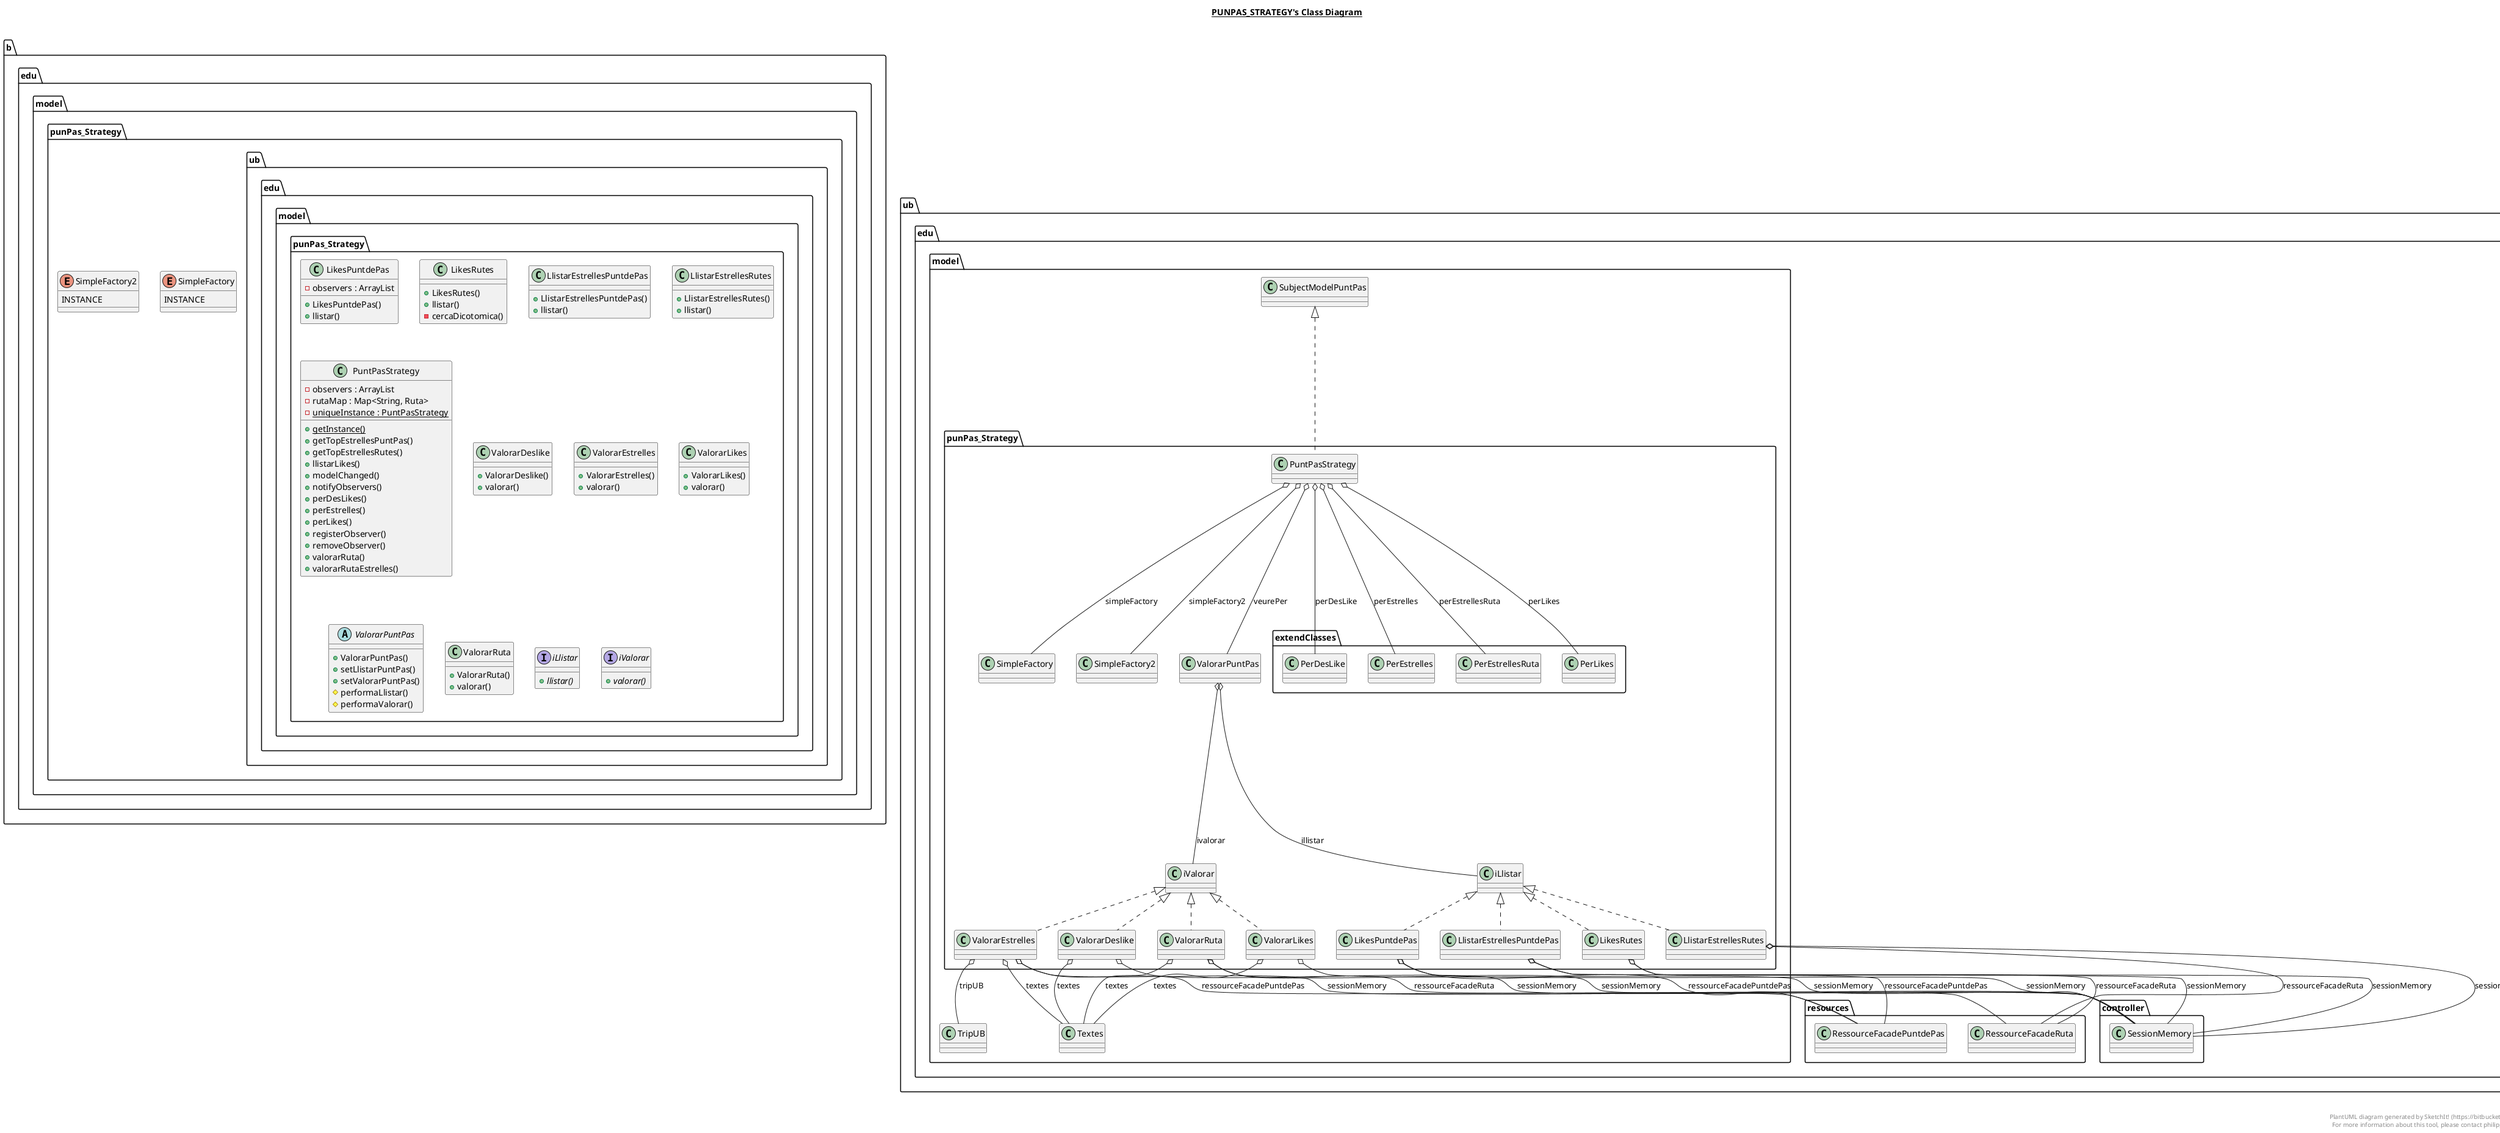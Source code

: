 @startuml

title __PUNPAS_STRATEGY's Class Diagram__\n


    namespace b.edu {
      namespace model {
        namespace punPas_Strategy {
          class ub.edu.model.punPas_Strategy.LikesPuntdePas {
              - observers : ArrayList
              + LikesPuntdePas()
              + llistar()
          }
        }
      }
    }

  

    namespace b.edu {
      namespace model {
        namespace punPas_Strategy {
          class ub.edu.model.punPas_Strategy.LikesRutes {
              + LikesRutes()
              + llistar()
              - cercaDicotomica()
          }
        }
      }
    }

  

    namespace b.edu {
      namespace model {
        namespace punPas_Strategy {
          class ub.edu.model.punPas_Strategy.LlistarEstrellesPuntdePas {
              + LlistarEstrellesPuntdePas()
              + llistar()
          }
        }
      }
    }

  

    namespace b.edu {
      namespace model {
        namespace punPas_Strategy {
          class ub.edu.model.punPas_Strategy.LlistarEstrellesRutes {
              + LlistarEstrellesRutes()
              + llistar()
          }
        }
      }
    }

  

    namespace b.edu {
      namespace model {
        namespace punPas_Strategy {
          class ub.edu.model.punPas_Strategy.PuntPasStrategy {
              - observers : ArrayList
              - rutaMap : Map<String, Ruta>
              {static} - uniqueInstance : PuntPasStrategy
              {static} + getInstance()
              + getTopEstrellesPuntPas()
              + getTopEstrellesRutes()
              + llistarLikes()
              + modelChanged()
              + notifyObservers()
              + perDesLikes()
              + perEstrelles()
              + perLikes()
              + registerObserver()
              + removeObserver()
              + valorarRuta()
              + valorarRutaEstrelles()
          }
        }
      }
    }

  

    namespace b.edu {
      namespace model {
        namespace punPas_Strategy {
          enum SimpleFactory {
            INSTANCE
          }
        }
      }
    }

  

    namespace b.edu {
      namespace model {
        namespace punPas_Strategy {
          enum SimpleFactory2 {
            INSTANCE
          }
        }
      }
    }



    namespace b.edu {
      namespace model {
        namespace punPas_Strategy {
          class ub.edu.model.punPas_Strategy.ValorarDeslike {
              + ValorarDeslike()
              + valorar()
          }
        }
      }
    }

    namespace b.edu {
      namespace model {
        namespace punPas_Strategy {
          class ub.edu.model.punPas_Strategy.ValorarEstrelles {
              + ValorarEstrelles()
              + valorar()
          }
        }
      }
    }

    namespace b.edu {
      namespace model {
        namespace punPas_Strategy {
          class ub.edu.model.punPas_Strategy.ValorarLikes {
              + ValorarLikes()
              + valorar()
          }
        }
      }
    }

    namespace b.edu {
      namespace model {
        namespace punPas_Strategy {
          abstract class ub.edu.model.punPas_Strategy.ValorarPuntPas {
              + ValorarPuntPas()
              + setLlistarPuntPas()
              + setValorarPuntPas()
              # performaLlistar()
              # performaValorar()
          }
        }
      }
    }

    namespace b.edu {
      namespace model {
        namespace punPas_Strategy {
          class ub.edu.model.punPas_Strategy.ValorarRuta {
              + ValorarRuta()
              + valorar()
          }
        }
      }
    }

    namespace b.edu {
      namespace model {
        namespace punPas_Strategy {
          interface ub.edu.model.punPas_Strategy.iLlistar {
              {abstract} + llistar()
          }
        }
      }
    }

    namespace b.edu {
      namespace model {
        namespace punPas_Strategy {
          interface ub.edu.model.punPas_Strategy.iValorar {
              {abstract} + valorar()
          }
        }
      }
    }

  

  ub.edu.model.punPas_Strategy.LikesPuntdePas .up.|> ub.edu.model.punPas_Strategy.iLlistar
  ub.edu.model.punPas_Strategy.LikesPuntdePas o-- ub.edu.resources.RessourceFacadePuntdePas : ressourceFacadePuntdePas
  ub.edu.model.punPas_Strategy.LikesPuntdePas o-- ub.edu.controller.SessionMemory : sessionMemory
  ub.edu.model.punPas_Strategy.LikesRutes .up.|> ub.edu.model.punPas_Strategy.iLlistar
  ub.edu.model.punPas_Strategy.LikesRutes o-- ub.edu.resources.RessourceFacadeRuta : ressourceFacadeRuta
  ub.edu.model.punPas_Strategy.LikesRutes o-- ub.edu.controller.SessionMemory : sessionMemory
  ub.edu.model.punPas_Strategy.LlistarEstrellesPuntdePas .up.|> ub.edu.model.punPas_Strategy.iLlistar
  ub.edu.model.punPas_Strategy.LlistarEstrellesPuntdePas o-- ub.edu.resources.RessourceFacadePuntdePas : ressourceFacadePuntdePas
  ub.edu.model.punPas_Strategy.LlistarEstrellesPuntdePas o-- ub.edu.controller.SessionMemory : sessionMemory
  ub.edu.model.punPas_Strategy.LlistarEstrellesRutes .up.|> ub.edu.model.punPas_Strategy.iLlistar
  ub.edu.model.punPas_Strategy.LlistarEstrellesRutes o-- ub.edu.resources.RessourceFacadeRuta : ressourceFacadeRuta
  ub.edu.model.punPas_Strategy.LlistarEstrellesRutes o-- ub.edu.controller.SessionMemory : sessionMemory
  ub.edu.model.punPas_Strategy.PuntPasStrategy .up.|> ub.edu.model.SubjectModelPuntPas
  ub.edu.model.punPas_Strategy.PuntPasStrategy o-- ub.edu.model.punPas_Strategy.extendClasses.PerDesLike : perDesLike
  ub.edu.model.punPas_Strategy.PuntPasStrategy o-- ub.edu.model.punPas_Strategy.extendClasses.PerEstrelles : perEstrelles
  ub.edu.model.punPas_Strategy.PuntPasStrategy o-- ub.edu.model.punPas_Strategy.extendClasses.PerEstrellesRuta : perEstrellesRuta
  ub.edu.model.punPas_Strategy.PuntPasStrategy o-- ub.edu.model.punPas_Strategy.extendClasses.PerLikes : perLikes
  ub.edu.model.punPas_Strategy.PuntPasStrategy o-- ub.edu.model.punPas_Strategy.SimpleFactory : simpleFactory
  ub.edu.model.punPas_Strategy.PuntPasStrategy o-- ub.edu.model.punPas_Strategy.SimpleFactory2 : simpleFactory2
  ub.edu.model.punPas_Strategy.PuntPasStrategy o-- ub.edu.model.punPas_Strategy.ValorarPuntPas : veurePer
  ub.edu.model.punPas_Strategy.ValorarDeslike .up.|> ub.edu.model.punPas_Strategy.iValorar
  ub.edu.model.punPas_Strategy.ValorarDeslike o-- ub.edu.controller.SessionMemory : sessionMemory
  ub.edu.model.punPas_Strategy.ValorarDeslike o-- ub.edu.model.Textes : textes
  ub.edu.model.punPas_Strategy.ValorarEstrelles .up.|> ub.edu.model.punPas_Strategy.iValorar
  ub.edu.model.punPas_Strategy.ValorarEstrelles o-- ub.edu.resources.RessourceFacadePuntdePas : ressourceFacadePuntdePas
  ub.edu.model.punPas_Strategy.ValorarEstrelles o-- ub.edu.controller.SessionMemory : sessionMemory
  ub.edu.model.punPas_Strategy.ValorarEstrelles o-- ub.edu.model.Textes : textes
  ub.edu.model.punPas_Strategy.ValorarEstrelles o-- ub.edu.model.TripUB : tripUB
  ub.edu.model.punPas_Strategy.ValorarLikes .up.|> ub.edu.model.punPas_Strategy.iValorar
  ub.edu.model.punPas_Strategy.ValorarLikes o-- ub.edu.controller.SessionMemory : sessionMemory
  ub.edu.model.punPas_Strategy.ValorarLikes o-- ub.edu.model.Textes : textes
  ub.edu.model.punPas_Strategy.ValorarPuntPas o-- ub.edu.model.punPas_Strategy.iLlistar : illistar
  ub.edu.model.punPas_Strategy.ValorarPuntPas o-- ub.edu.model.punPas_Strategy.iValorar : ivalorar
  ub.edu.model.punPas_Strategy.ValorarRuta .up.|> ub.edu.model.punPas_Strategy.iValorar
  ub.edu.model.punPas_Strategy.ValorarRuta o-- ub.edu.resources.RessourceFacadeRuta : ressourceFacadeRuta
  ub.edu.model.punPas_Strategy.ValorarRuta o-- ub.edu.controller.SessionMemory : sessionMemory
  ub.edu.model.punPas_Strategy.ValorarRuta o-- ub.edu.model.Textes : textes


right footer


PlantUML diagram generated by SketchIt! (https://bitbucket.org/pmesmeur/sketch.it)
For more information about this tool, please contact philippe.mesmeur@gmail.com
endfooter

@enduml
